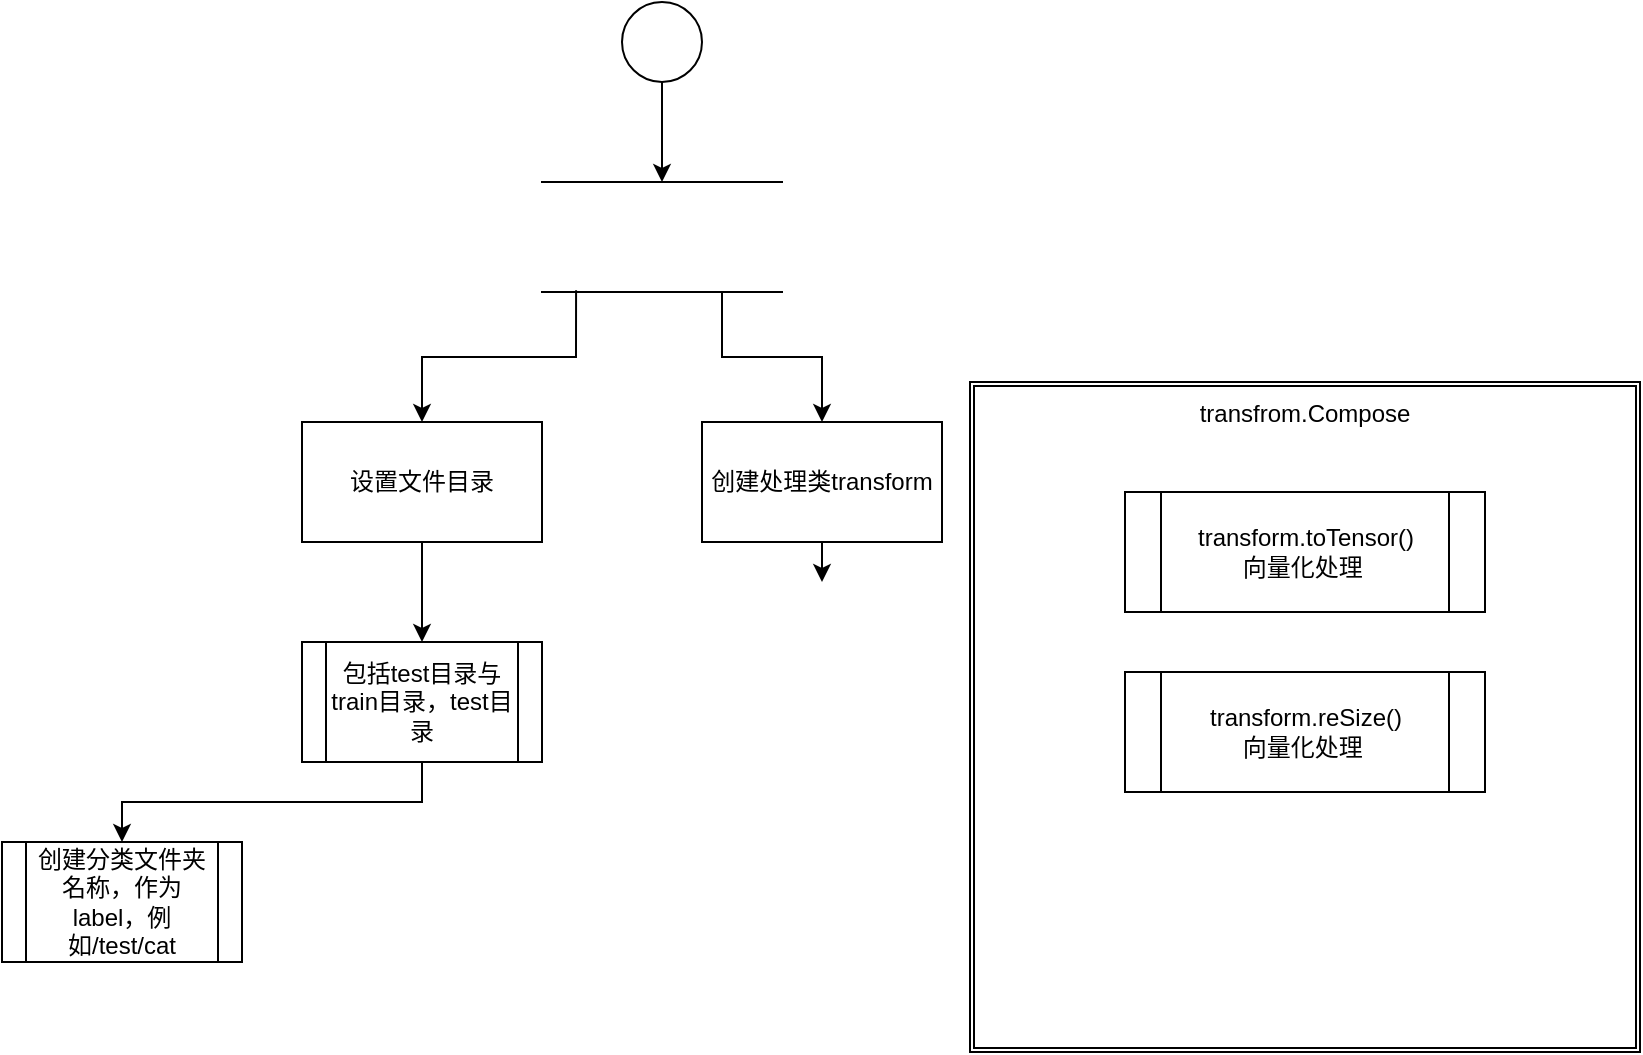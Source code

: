 <mxfile version="21.3.7" type="device">
  <diagram name="第 1 页" id="XblBwBAGKkFyUaEbp3IF">
    <mxGraphModel dx="1929" dy="785" grid="1" gridSize="10" guides="1" tooltips="1" connect="1" arrows="1" fold="1" page="1" pageScale="1" pageWidth="827" pageHeight="1169" math="0" shadow="0">
      <root>
        <mxCell id="0" />
        <mxCell id="1" parent="0" />
        <mxCell id="WZXze8dUfiMOLzZMOzwg-3" style="edgeStyle=orthogonalEdgeStyle;rounded=0;orthogonalLoop=1;jettySize=auto;html=1;exitX=0.142;exitY=0.983;exitDx=0;exitDy=0;exitPerimeter=0;" parent="1" source="WZXze8dUfiMOLzZMOzwg-4" target="nnbtr5l2u2E75_m_lM88-4" edge="1">
          <mxGeometry relative="1" as="geometry" />
        </mxCell>
        <mxCell id="WZXze8dUfiMOLzZMOzwg-7" style="edgeStyle=orthogonalEdgeStyle;rounded=0;orthogonalLoop=1;jettySize=auto;html=1;exitX=0.5;exitY=1;exitDx=0;exitDy=0;" parent="1" source="nnbtr5l2u2E75_m_lM88-1" target="WZXze8dUfiMOLzZMOzwg-4" edge="1">
          <mxGeometry relative="1" as="geometry" />
        </mxCell>
        <mxCell id="nnbtr5l2u2E75_m_lM88-1" value="" style="ellipse;whiteSpace=wrap;html=1;aspect=fixed;" parent="1" vertex="1">
          <mxGeometry x="240" y="45" width="40" height="40" as="geometry" />
        </mxCell>
        <mxCell id="WZXze8dUfiMOLzZMOzwg-1" style="edgeStyle=orthogonalEdgeStyle;rounded=0;orthogonalLoop=1;jettySize=auto;html=1;exitX=0.5;exitY=1;exitDx=0;exitDy=0;entryX=0.5;entryY=0;entryDx=0;entryDy=0;" parent="1" source="nnbtr5l2u2E75_m_lM88-4" target="nnbtr5l2u2E75_m_lM88-5" edge="1">
          <mxGeometry relative="1" as="geometry" />
        </mxCell>
        <mxCell id="nnbtr5l2u2E75_m_lM88-4" value="设置文件目录" style="rounded=0;whiteSpace=wrap;html=1;" parent="1" vertex="1">
          <mxGeometry x="80" y="255" width="120" height="60" as="geometry" />
        </mxCell>
        <mxCell id="WZXze8dUfiMOLzZMOzwg-2" style="edgeStyle=orthogonalEdgeStyle;rounded=0;orthogonalLoop=1;jettySize=auto;html=1;exitX=0.5;exitY=1;exitDx=0;exitDy=0;entryX=0.5;entryY=0;entryDx=0;entryDy=0;" parent="1" source="nnbtr5l2u2E75_m_lM88-5" target="nnbtr5l2u2E75_m_lM88-6" edge="1">
          <mxGeometry relative="1" as="geometry" />
        </mxCell>
        <mxCell id="nnbtr5l2u2E75_m_lM88-5" value="包括test目录与train目录，test目录" style="shape=process;whiteSpace=wrap;html=1;backgroundOutline=1;" parent="1" vertex="1">
          <mxGeometry x="80" y="365" width="120" height="60" as="geometry" />
        </mxCell>
        <mxCell id="nnbtr5l2u2E75_m_lM88-6" value="创建分类文件夹名称，作为label，例如/test/cat" style="shape=process;whiteSpace=wrap;html=1;backgroundOutline=1;" parent="1" vertex="1">
          <mxGeometry x="-70" y="465" width="120" height="60" as="geometry" />
        </mxCell>
        <mxCell id="vchO6JNCWQZ3RbvkWehV-1" style="edgeStyle=orthogonalEdgeStyle;rounded=0;orthogonalLoop=1;jettySize=auto;html=1;exitX=0.75;exitY=1;exitDx=0;exitDy=0;" edge="1" parent="1" source="WZXze8dUfiMOLzZMOzwg-4" target="WZXze8dUfiMOLzZMOzwg-8">
          <mxGeometry relative="1" as="geometry" />
        </mxCell>
        <mxCell id="WZXze8dUfiMOLzZMOzwg-4" value="" style="shape=partialRectangle;whiteSpace=wrap;html=1;left=0;right=0;fillColor=none;" parent="1" vertex="1">
          <mxGeometry x="200" y="135" width="120" height="55" as="geometry" />
        </mxCell>
        <mxCell id="vchO6JNCWQZ3RbvkWehV-2" style="edgeStyle=orthogonalEdgeStyle;rounded=0;orthogonalLoop=1;jettySize=auto;html=1;entryX=0.5;entryY=0;entryDx=0;entryDy=0;" edge="1" parent="1" source="WZXze8dUfiMOLzZMOzwg-8">
          <mxGeometry relative="1" as="geometry">
            <mxPoint x="340" y="335" as="targetPoint" />
          </mxGeometry>
        </mxCell>
        <mxCell id="WZXze8dUfiMOLzZMOzwg-8" value="创建处理类transform" style="rounded=0;whiteSpace=wrap;html=1;" parent="1" vertex="1">
          <mxGeometry x="280" y="255" width="120" height="60" as="geometry" />
        </mxCell>
        <mxCell id="WZXze8dUfiMOLzZMOzwg-10" value="transfrom.Compose" style="shape=ext;double=1;whiteSpace=wrap;html=1;aspect=fixed;verticalAlign=top;" parent="1" vertex="1">
          <mxGeometry x="414" y="235" width="335" height="335" as="geometry" />
        </mxCell>
        <mxCell id="vchO6JNCWQZ3RbvkWehV-4" value="transform.toTensor()&lt;br&gt;向量化处理&amp;nbsp;" style="shape=process;whiteSpace=wrap;html=1;backgroundOutline=1;" vertex="1" parent="1">
          <mxGeometry x="491.5" y="290" width="180" height="60" as="geometry" />
        </mxCell>
        <mxCell id="vchO6JNCWQZ3RbvkWehV-5" value="transform.reSize()&lt;br&gt;向量化处理&amp;nbsp;" style="shape=process;whiteSpace=wrap;html=1;backgroundOutline=1;" vertex="1" parent="1">
          <mxGeometry x="491.5" y="380" width="180" height="60" as="geometry" />
        </mxCell>
      </root>
    </mxGraphModel>
  </diagram>
</mxfile>
